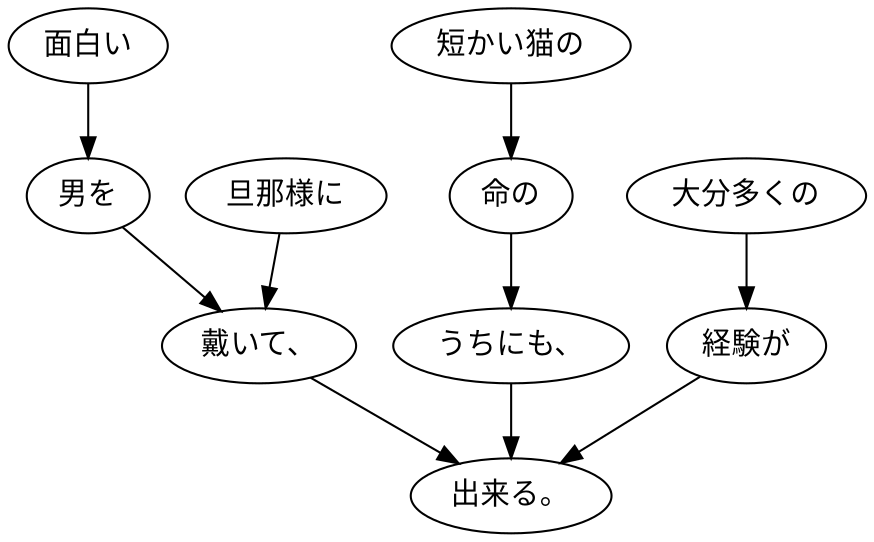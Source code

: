 digraph graph7165 {
	node0 [label="面白い"];
	node1 [label="男を"];
	node2 [label="旦那様に"];
	node3 [label="戴いて、"];
	node4 [label="短かい猫の"];
	node5 [label="命の"];
	node6 [label="うちにも、"];
	node7 [label="大分多くの"];
	node8 [label="経験が"];
	node9 [label="出来る。"];
	node0 -> node1;
	node1 -> node3;
	node2 -> node3;
	node3 -> node9;
	node4 -> node5;
	node5 -> node6;
	node6 -> node9;
	node7 -> node8;
	node8 -> node9;
}

